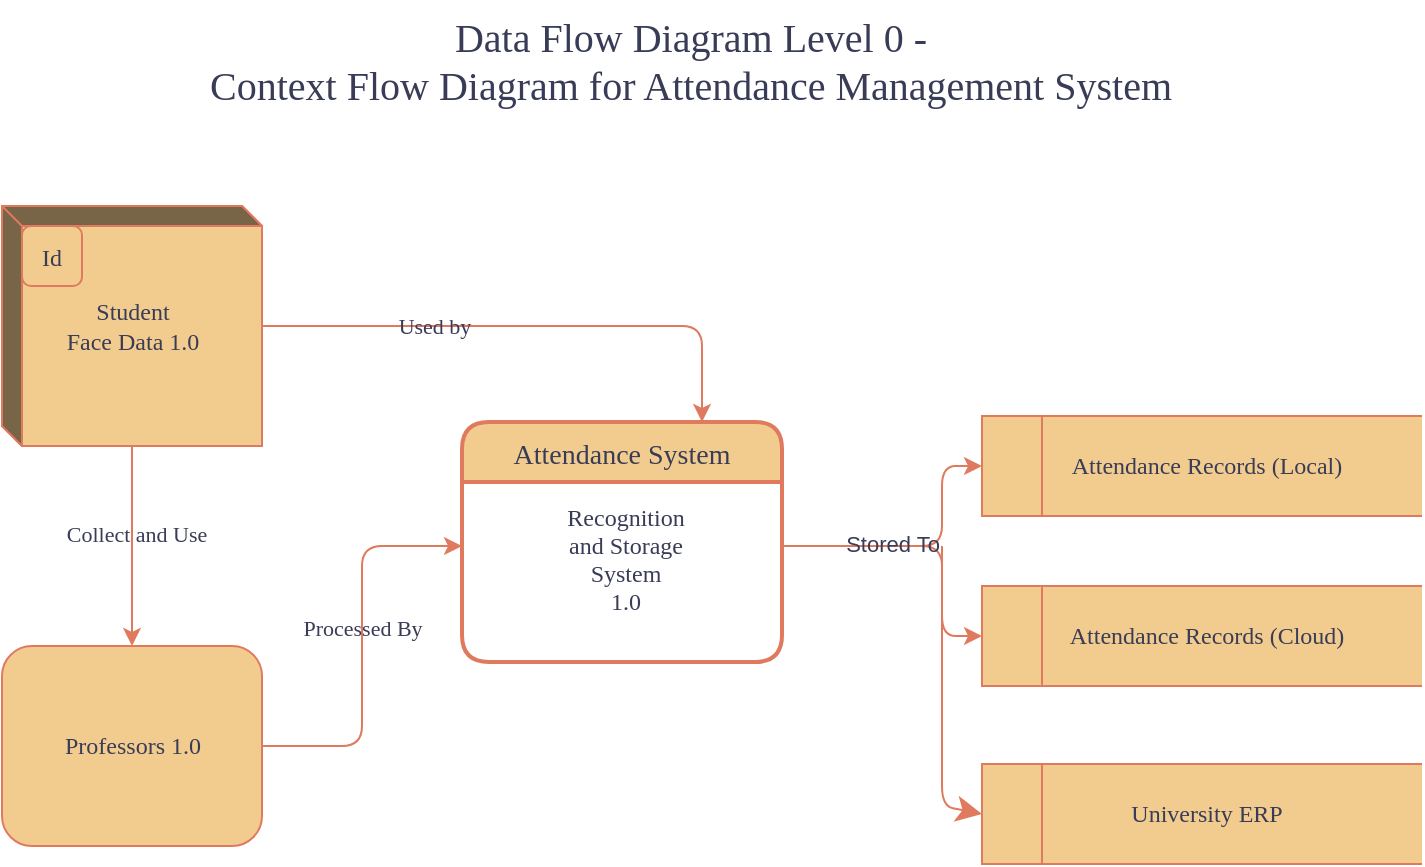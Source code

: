 <mxfile version="20.7.4" type="device" pages="3"><diagram id="esJuDkCMi3ZPESI9D4rs" name="Page-1"><mxGraphModel dx="1683" dy="809" grid="0" gridSize="10" guides="1" tooltips="1" connect="1" arrows="1" fold="1" page="0" pageScale="1" pageWidth="1920" pageHeight="1200" background="#ffffff" math="0" shadow="0"><root><mxCell id="0"/><mxCell id="1" parent="0"/><mxCell id="93a6_X2ZNK0hn1nWI5vH-9" style="edgeStyle=orthogonalEdgeStyle;rounded=1;orthogonalLoop=1;jettySize=auto;html=1;entryX=0.5;entryY=0;entryDx=0;entryDy=0;fontFamily=Product Sans;fontSource=https%3A%2F%2Ffonts.googleapis.com%2Fcss%3Ffamily%3DProduct%2BSans;labelBackgroundColor=none;fontColor=default;strokeColor=#E07A5F;" parent="1" source="93a6_X2ZNK0hn1nWI5vH-5" target="93a6_X2ZNK0hn1nWI5vH-8" edge="1"><mxGeometry relative="1" as="geometry"/></mxCell><mxCell id="93a6_X2ZNK0hn1nWI5vH-17" value="Collect and Use" style="edgeLabel;html=1;align=center;verticalAlign=middle;resizable=0;points=[];fontFamily=Product Sans;rounded=1;labelBackgroundColor=none;fontColor=#393C56;" parent="93a6_X2ZNK0hn1nWI5vH-9" vertex="1" connectable="0"><mxGeometry x="-0.12" y="2" relative="1" as="geometry"><mxPoint as="offset"/></mxGeometry></mxCell><mxCell id="93a6_X2ZNK0hn1nWI5vH-15" style="edgeStyle=orthogonalEdgeStyle;rounded=1;orthogonalLoop=1;jettySize=auto;html=1;fontFamily=Product Sans;fontSource=https%3A%2F%2Ffonts.googleapis.com%2Fcss%3Ffamily%3DProduct%2BSans;entryX=0.75;entryY=0;entryDx=0;entryDy=0;labelBackgroundColor=none;fontColor=default;strokeColor=#E07A5F;" parent="1" source="93a6_X2ZNK0hn1nWI5vH-5" target="93a6_X2ZNK0hn1nWI5vH-12" edge="1"><mxGeometry relative="1" as="geometry"><mxPoint x="319" y="183" as="targetPoint"/></mxGeometry></mxCell><mxCell id="93a6_X2ZNK0hn1nWI5vH-16" value="Used by" style="edgeLabel;html=1;align=center;verticalAlign=middle;resizable=0;points=[];fontFamily=Product Sans;rounded=1;labelBackgroundColor=none;fontColor=#393C56;" parent="93a6_X2ZNK0hn1nWI5vH-15" vertex="1" connectable="0"><mxGeometry x="-0.36" relative="1" as="geometry"><mxPoint as="offset"/></mxGeometry></mxCell><mxCell id="93a6_X2ZNK0hn1nWI5vH-5" value="Student&lt;br&gt;Face Data 1.0" style="html=1;dashed=0;whitespace=wrap;shape=mxgraph.dfd.externalEntity;fontFamily=Product Sans;fontSource=https%3A%2F%2Ffonts.googleapis.com%2Fcss%3Ffamily%3DProduct%2BSans;rounded=1;labelBackgroundColor=none;fillColor=#F2CC8F;strokeColor=#E07A5F;fontColor=#393C56;" parent="1" vertex="1"><mxGeometry x="129" y="103" width="130" height="120" as="geometry"/></mxCell><mxCell id="93a6_X2ZNK0hn1nWI5vH-6" value="Id" style="autosize=1;part=1;resizable=0;fontFamily=Product Sans;fontSource=https%3A%2F%2Ffonts.googleapis.com%2Fcss%3Ffamily%3DProduct%2BSans;rounded=1;labelBackgroundColor=none;fillColor=#F2CC8F;strokeColor=#E07A5F;fontColor=#393C56;" parent="93a6_X2ZNK0hn1nWI5vH-5" vertex="1"><mxGeometry width="30" height="30" relative="1" as="geometry"><mxPoint x="10" y="10" as="offset"/></mxGeometry></mxCell><mxCell id="93a6_X2ZNK0hn1nWI5vH-14" style="edgeStyle=orthogonalEdgeStyle;rounded=1;orthogonalLoop=1;jettySize=auto;html=1;fontFamily=Product Sans;fontSource=https%3A%2F%2Ffonts.googleapis.com%2Fcss%3Ffamily%3DProduct%2BSans;labelBackgroundColor=none;fontColor=default;strokeColor=#E07A5F;" parent="1" source="93a6_X2ZNK0hn1nWI5vH-8" edge="1"><mxGeometry relative="1" as="geometry"><mxPoint x="359.0" y="273" as="targetPoint"/><Array as="points"><mxPoint x="309" y="373"/><mxPoint x="309" y="273"/></Array></mxGeometry></mxCell><mxCell id="93a6_X2ZNK0hn1nWI5vH-30" value="Processed By" style="edgeLabel;html=1;align=center;verticalAlign=middle;resizable=0;points=[];fontSize=11;fontFamily=Product Sans;fontSource=https%3A%2F%2Ffonts.googleapis.com%2Fcss%3Ffamily%3DProduct%2BSans;labelBackgroundColor=none;fontColor=#393C56;" parent="93a6_X2ZNK0hn1nWI5vH-14" vertex="1" connectable="0"><mxGeometry x="0.093" relative="1" as="geometry"><mxPoint as="offset"/></mxGeometry></mxCell><mxCell id="93a6_X2ZNK0hn1nWI5vH-8" value="Professors 1.0" style="html=1;dashed=0;whitespace=wrap;fontFamily=Product Sans;fontSource=https%3A%2F%2Ffonts.googleapis.com%2Fcss%3Ffamily%3DProduct%2BSans;rounded=1;labelBackgroundColor=none;fillColor=#F2CC8F;strokeColor=#E07A5F;fontColor=#393C56;" parent="1" vertex="1"><mxGeometry x="129" y="323" width="130" height="100" as="geometry"/></mxCell><mxCell id="93a6_X2ZNK0hn1nWI5vH-12" value="Attendance System" style="swimlane;childLayout=stackLayout;horizontal=1;startSize=30;horizontalStack=0;rounded=1;fontSize=14;fontStyle=0;strokeWidth=2;resizeParent=0;resizeLast=1;shadow=0;dashed=0;align=center;fontFamily=Product Sans;fontSource=https%3A%2F%2Ffonts.googleapis.com%2Fcss%3Ffamily%3DProduct%2BSans;verticalAlign=middle;labelBackgroundColor=none;fillColor=#F2CC8F;strokeColor=#E07A5F;fontColor=#393C56;" parent="1" vertex="1"><mxGeometry x="359" y="211" width="160" height="120" as="geometry"/></mxCell><mxCell id="93a6_X2ZNK0hn1nWI5vH-13" value="Recognition&#10;and Storage&#10;System&#10;1.0&#10;" style="align=center;strokeColor=none;fillColor=none;spacingLeft=4;fontSize=12;verticalAlign=middle;resizable=0;rotatable=0;part=1;fontFamily=Product Sans;fontSource=https%3A%2F%2Ffonts.googleapis.com%2Fcss%3Ffamily%3DProduct%2BSans;rounded=1;labelBackgroundColor=none;fontColor=#393C56;" parent="93a6_X2ZNK0hn1nWI5vH-12" vertex="1"><mxGeometry y="30" width="160" height="90" as="geometry"/></mxCell><mxCell id="93a6_X2ZNK0hn1nWI5vH-20" value="Attendance Records (Cloud)" style="html=1;dashed=0;whitespace=wrap;shape=mxgraph.dfd.dataStoreID;align=center;spacingLeft=3;points=[[0,0],[0.5,0],[1,0],[0,0.5],[1,0.5],[0,1],[0.5,1],[1,1]];fontFamily=Product Sans;fontSource=https%3A%2F%2Ffonts.googleapis.com%2Fcss%3Ffamily%3DProduct%2BSans;rounded=1;labelBackgroundColor=none;fillColor=#F2CC8F;strokeColor=#E07A5F;fontColor=#393C56;" parent="1" vertex="1"><mxGeometry x="619" y="293" width="220" height="50" as="geometry"/></mxCell><mxCell id="93a6_X2ZNK0hn1nWI5vH-21" value="Attendance Records (Local)" style="html=1;dashed=0;whitespace=wrap;shape=mxgraph.dfd.dataStoreID;align=center;spacingLeft=3;points=[[0,0],[0.5,0],[1,0],[0,0.5],[1,0.5],[0,1],[0.5,1],[1,1]];fontFamily=Product Sans;fontSource=https%3A%2F%2Ffonts.googleapis.com%2Fcss%3Ffamily%3DProduct%2BSans;rounded=1;labelBackgroundColor=none;fillColor=#F2CC8F;strokeColor=#E07A5F;fontColor=#393C56;" parent="1" vertex="1"><mxGeometry x="619" y="208" width="220" height="50" as="geometry"/></mxCell><mxCell id="93a6_X2ZNK0hn1nWI5vH-23" style="edgeStyle=orthogonalEdgeStyle;rounded=1;orthogonalLoop=1;jettySize=auto;html=1;fontFamily=Product Sans;fontSource=https%3A%2F%2Ffonts.googleapis.com%2Fcss%3Ffamily%3DProduct%2BSans;labelBackgroundColor=none;fontColor=default;strokeColor=#E07A5F;" parent="1" source="93a6_X2ZNK0hn1nWI5vH-13" target="93a6_X2ZNK0hn1nWI5vH-21" edge="1"><mxGeometry relative="1" as="geometry"><Array as="points"><mxPoint x="599" y="273"/><mxPoint x="599" y="233"/></Array></mxGeometry></mxCell><mxCell id="93a6_X2ZNK0hn1nWI5vH-24" style="edgeStyle=orthogonalEdgeStyle;rounded=1;orthogonalLoop=1;jettySize=auto;html=1;fontFamily=Product Sans;fontSource=https%3A%2F%2Ffonts.googleapis.com%2Fcss%3Ffamily%3DProduct%2BSans;labelBackgroundColor=none;fontColor=default;strokeColor=#E07A5F;" parent="1" source="93a6_X2ZNK0hn1nWI5vH-13" target="93a6_X2ZNK0hn1nWI5vH-20" edge="1"><mxGeometry relative="1" as="geometry"><Array as="points"><mxPoint x="599" y="273"/><mxPoint x="599" y="318"/></Array></mxGeometry></mxCell><mxCell id="E9Q-e1LjMTH5buK92N6e-3" value="Stored To" style="edgeLabel;html=1;align=center;verticalAlign=middle;resizable=0;points=[];labelBackgroundColor=none;fontColor=#393C56;" parent="93a6_X2ZNK0hn1nWI5vH-24" vertex="1" connectable="0"><mxGeometry x="-0.239" y="1" relative="1" as="geometry"><mxPoint as="offset"/></mxGeometry></mxCell><mxCell id="93a6_X2ZNK0hn1nWI5vH-27" value="Data Flow Diagram Level 0 - &lt;br style=&quot;font-size: 20px;&quot;&gt;Context Flow Diagram for Attendance Management System" style="text;html=1;align=center;verticalAlign=middle;resizable=0;points=[];autosize=1;strokeColor=none;fillColor=none;fontFamily=Product Sans;fontSource=https%3A%2F%2Ffonts.googleapis.com%2Fcss%3Ffamily%3DProduct%2BSans;fontSize=20;rounded=1;labelBackgroundColor=none;fontColor=#393C56;" parent="1" vertex="1"><mxGeometry x="207" width="532" height="60" as="geometry"/></mxCell><mxCell id="E9Q-e1LjMTH5buK92N6e-1" value="University ERP" style="html=1;dashed=0;whitespace=wrap;shape=mxgraph.dfd.dataStoreID;align=center;spacingLeft=3;points=[[0,0],[0.5,0],[1,0],[0,0.5],[1,0.5],[0,1],[0.5,1],[1,1]];fontFamily=Product Sans;fontSource=https%3A%2F%2Ffonts.googleapis.com%2Fcss%3Ffamily%3DProduct%2BSans;rounded=1;labelBackgroundColor=none;fillColor=#F2CC8F;strokeColor=#E07A5F;fontColor=#393C56;" parent="1" vertex="1"><mxGeometry x="619" y="382" width="220" height="50" as="geometry"/></mxCell><mxCell id="E9Q-e1LjMTH5buK92N6e-5" style="edgeStyle=none;rounded=1;hachureGap=4;orthogonalLoop=1;jettySize=auto;html=1;entryX=0;entryY=0.5;entryDx=0;entryDy=0;fontFamily=Architects Daughter;fontSource=https%3A%2F%2Ffonts.googleapis.com%2Fcss%3Ffamily%3DArchitects%2BDaughter;fontSize=16;endArrow=classic;startSize=5;endSize=10;sourcePerimeterSpacing=8;targetPerimeterSpacing=0;endFill=1;labelBackgroundColor=none;strokeColor=#E07A5F;fontColor=default;" parent="1" target="E9Q-e1LjMTH5buK92N6e-1" edge="1"><mxGeometry relative="1" as="geometry"><mxPoint x="599" y="273" as="sourcePoint"/><Array as="points"><mxPoint x="599" y="323"/><mxPoint x="599" y="403"/></Array></mxGeometry></mxCell></root></mxGraphModel></diagram><diagram id="u7fz-8zOXZ6WekjjLAlz" name="Page-2"><mxGraphModel dx="1572" dy="1216" grid="0" gridSize="10" guides="1" tooltips="1" connect="1" arrows="1" fold="1" page="0" pageScale="1" pageWidth="1920" pageHeight="1200" background="#ffffff" math="0" shadow="0"><root><mxCell id="0"/><mxCell id="1" parent="0"/><mxCell id="sc7XksarekwMDqMh4Cbs-1" style="edgeStyle=orthogonalEdgeStyle;rounded=1;orthogonalLoop=1;jettySize=auto;html=1;entryX=0.5;entryY=0;entryDx=0;entryDy=0;fontFamily=Product Sans;fontSource=https%3A%2F%2Ffonts.googleapis.com%2Fcss%3Ffamily%3DProduct%2BSans;fontSize=16;labelBackgroundColor=none;fontColor=default;curved=1;strokeColor=#E07A5F;" parent="1" source="sc7XksarekwMDqMh4Cbs-5" target="sc7XksarekwMDqMh4Cbs-9" edge="1"><mxGeometry relative="1" as="geometry"/></mxCell><mxCell id="sc7XksarekwMDqMh4Cbs-2" value="Collect and Use" style="edgeLabel;html=1;align=center;verticalAlign=middle;resizable=0;points=[];fontFamily=Product Sans;rounded=1;fontSource=https%3A%2F%2Ffonts.googleapis.com%2Fcss%3Ffamily%3DProduct%2BSans;fontSize=16;labelBackgroundColor=none;fontColor=#393C56;" parent="sc7XksarekwMDqMh4Cbs-1" vertex="1" connectable="0"><mxGeometry x="-0.12" y="2" relative="1" as="geometry"><mxPoint as="offset"/></mxGeometry></mxCell><mxCell id="JFu7hyXMTug6SY0eK1X0-24" style="edgeStyle=orthogonalEdgeStyle;rounded=1;orthogonalLoop=1;jettySize=auto;html=1;fontFamily=Product Sans;fontSource=https%3A%2F%2Ffonts.googleapis.com%2Fcss%3Ffamily%3DProduct%2BSans;fontSize=16;endArrow=open;startSize=14;endSize=14;labelBackgroundColor=none;fontColor=default;curved=1;strokeColor=#E07A5F;" parent="1" source="sc7XksarekwMDqMh4Cbs-5" target="JFu7hyXMTug6SY0eK1X0-2" edge="1"><mxGeometry relative="1" as="geometry"/></mxCell><mxCell id="sc7XksarekwMDqMh4Cbs-5" value="Student&lt;br style=&quot;font-size: 16px;&quot;&gt;Face Data 2.0" style="html=1;dashed=0;whitespace=wrap;shape=mxgraph.dfd.externalEntity;fontFamily=Product Sans;fontSource=https%3A%2F%2Ffonts.googleapis.com%2Fcss%3Ffamily%3DProduct%2BSans;rounded=1;fontSize=16;labelBackgroundColor=none;fillColor=#F2CC8F;strokeColor=#E07A5F;fontColor=#393C56;" parent="1" vertex="1"><mxGeometry x="270" y="240" width="130" height="120" as="geometry"/></mxCell><mxCell id="sc7XksarekwMDqMh4Cbs-6" value="Id" style="autosize=1;part=1;resizable=0;fontFamily=Product Sans;fontSource=https%3A%2F%2Ffonts.googleapis.com%2Fcss%3Ffamily%3DProduct%2BSans;rounded=1;fontSize=16;labelBackgroundColor=none;fillColor=#F2CC8F;strokeColor=#E07A5F;fontColor=#393C56;" parent="sc7XksarekwMDqMh4Cbs-5" vertex="1"><mxGeometry width="40" height="30" relative="1" as="geometry"><mxPoint x="5" y="10" as="offset"/></mxGeometry></mxCell><mxCell id="JFu7hyXMTug6SY0eK1X0-23" style="edgeStyle=orthogonalEdgeStyle;rounded=1;orthogonalLoop=1;jettySize=auto;html=1;fontFamily=Product Sans;fontSource=https%3A%2F%2Ffonts.googleapis.com%2Fcss%3Ffamily%3DProduct%2BSans;fontSize=16;endArrow=open;startSize=14;endSize=14;labelBackgroundColor=none;fontColor=default;curved=1;strokeColor=#E07A5F;" parent="1" source="sc7XksarekwMDqMh4Cbs-9" target="JFu7hyXMTug6SY0eK1X0-2" edge="1"><mxGeometry relative="1" as="geometry"/></mxCell><mxCell id="JFu7hyXMTug6SY0eK1X0-36" value="Run on Their&amp;nbsp;&lt;br style=&quot;font-size: 16px;&quot;&gt;Smartphones" style="edgeLabel;html=1;align=center;verticalAlign=middle;resizable=0;points=[];fontSize=16;fontFamily=Product Sans;fontSource=https%3A%2F%2Ffonts.googleapis.com%2Fcss%3Ffamily%3DProduct%2BSans;labelBackgroundColor=none;rounded=1;fontColor=#393C56;" parent="JFu7hyXMTug6SY0eK1X0-23" vertex="1" connectable="0"><mxGeometry x="0.225" y="6" relative="1" as="geometry"><mxPoint as="offset"/></mxGeometry></mxCell><mxCell id="sc7XksarekwMDqMh4Cbs-9" value="Professors&lt;br&gt;2.0" style="html=1;dashed=0;whitespace=wrap;fontFamily=Product Sans;fontSource=https%3A%2F%2Ffonts.googleapis.com%2Fcss%3Ffamily%3DProduct%2BSans;rounded=1;fontSize=16;labelBackgroundColor=none;fillColor=#F2CC8F;strokeColor=#E07A5F;fontColor=#393C56;" parent="1" vertex="1"><mxGeometry x="430" y="460" width="110" height="100" as="geometry"/></mxCell><mxCell id="JFu7hyXMTug6SY0eK1X0-25" style="edgeStyle=orthogonalEdgeStyle;rounded=1;orthogonalLoop=1;jettySize=auto;html=1;entryX=1;entryY=0.5;entryDx=0;entryDy=0;fontFamily=Product Sans;fontSource=https%3A%2F%2Ffonts.googleapis.com%2Fcss%3Ffamily%3DProduct%2BSans;fontSize=16;endArrow=open;startSize=14;endSize=14;labelBackgroundColor=none;fontColor=default;curved=1;strokeColor=#E07A5F;" parent="1" source="sc7XksarekwMDqMh4Cbs-12" target="JFu7hyXMTug6SY0eK1X0-19" edge="1"><mxGeometry relative="1" as="geometry"/></mxCell><mxCell id="JFu7hyXMTug6SY0eK1X0-44" value="Can Access" style="edgeLabel;html=1;align=center;verticalAlign=middle;resizable=0;points=[];fontSize=16;fontFamily=Product Sans;fontSource=https%3A%2F%2Ffonts.googleapis.com%2Fcss%3Ffamily%3DProduct%2BSans;labelBackgroundColor=none;rounded=1;rotation=-30;fontColor=#393C56;" parent="JFu7hyXMTug6SY0eK1X0-25" vertex="1" connectable="0"><mxGeometry x="-0.088" y="8" relative="1" as="geometry"><mxPoint x="2" y="29" as="offset"/></mxGeometry></mxCell><mxCell id="sc7XksarekwMDqMh4Cbs-12" value="Attendance Records (Cloud)" style="html=1;dashed=0;whitespace=wrap;shape=mxgraph.dfd.dataStoreID;align=center;spacingLeft=3;points=[[0,0],[0.5,0],[1,0],[0,0.5],[1,0.5],[0,1],[0.5,1],[1,1]];fontFamily=Product Sans;fontSource=https%3A%2F%2Ffonts.googleapis.com%2Fcss%3Ffamily%3DProduct%2BSans;rounded=1;fontSize=16;labelBackgroundColor=none;fillColor=#F2CC8F;strokeColor=#E07A5F;fontColor=#393C56;" parent="1" vertex="1"><mxGeometry x="1120" y="405" width="280" height="65" as="geometry"/></mxCell><mxCell id="sc7XksarekwMDqMh4Cbs-13" value="Attendance Records (Local)" style="html=1;dashed=0;whitespace=wrap;shape=mxgraph.dfd.dataStoreID;align=center;spacingLeft=3;points=[[0,0],[0.5,0],[1,0],[0,0.5],[1,0.5],[0,1],[0.5,1],[1,1]];fontFamily=Product Sans;fontSource=https%3A%2F%2Ffonts.googleapis.com%2Fcss%3Ffamily%3DProduct%2BSans;rounded=1;fontSize=16;labelBackgroundColor=none;fillColor=#F2CC8F;strokeColor=#E07A5F;fontColor=#393C56;" parent="1" vertex="1"><mxGeometry x="1120" y="320" width="280" height="60" as="geometry"/></mxCell><mxCell id="sc7XksarekwMDqMh4Cbs-14" style="edgeStyle=orthogonalEdgeStyle;rounded=1;orthogonalLoop=1;jettySize=auto;html=1;fontFamily=Product Sans;fontSource=https%3A%2F%2Ffonts.googleapis.com%2Fcss%3Ffamily%3DProduct%2BSans;fontSize=16;labelBackgroundColor=none;fontColor=default;curved=1;strokeColor=#E07A5F;" parent="1" target="sc7XksarekwMDqMh4Cbs-13" edge="1"><mxGeometry relative="1" as="geometry"><Array as="points"><mxPoint x="1100" y="385"/><mxPoint x="1100" y="345"/></Array><mxPoint x="1020" y="385.0" as="sourcePoint"/></mxGeometry></mxCell><mxCell id="sc7XksarekwMDqMh4Cbs-15" style="edgeStyle=orthogonalEdgeStyle;rounded=1;orthogonalLoop=1;jettySize=auto;html=1;fontFamily=Product Sans;fontSource=https%3A%2F%2Ffonts.googleapis.com%2Fcss%3Ffamily%3DProduct%2BSans;exitX=0.996;exitY=0.369;exitDx=0;exitDy=0;exitPerimeter=0;fontSize=16;labelBackgroundColor=none;fontColor=default;curved=1;strokeColor=#E07A5F;" parent="1" source="JFu7hyXMTug6SY0eK1X0-16" target="sc7XksarekwMDqMh4Cbs-12" edge="1"><mxGeometry relative="1" as="geometry"><Array as="points"><mxPoint x="975" y="385"/><mxPoint x="1100" y="385"/><mxPoint x="1100" y="430"/></Array><mxPoint x="1020" y="385.0" as="sourcePoint"/></mxGeometry></mxCell><mxCell id="sc7XksarekwMDqMh4Cbs-16" value="Stored To" style="edgeLabel;html=1;align=center;verticalAlign=middle;resizable=0;points=[];fontFamily=Product Sans;rounded=1;fontSource=https%3A%2F%2Ffonts.googleapis.com%2Fcss%3Ffamily%3DProduct%2BSans;fontSize=16;labelBackgroundColor=none;fontColor=#393C56;" parent="sc7XksarekwMDqMh4Cbs-15" vertex="1" connectable="0"><mxGeometry x="-0.409" relative="1" as="geometry"><mxPoint as="offset"/></mxGeometry></mxCell><mxCell id="sc7XksarekwMDqMh4Cbs-17" value="Data Flow Diagram Level 1&amp;nbsp;&lt;br&gt;for Attendance Management System" style="text;html=1;align=center;verticalAlign=middle;resizable=0;points=[];autosize=1;strokeColor=none;fillColor=none;fontFamily=Product Sans;fontSource=https%3A%2F%2Ffonts.googleapis.com%2Fcss%3Ffamily%3DProduct%2BSans;fontSize=22;rounded=1;labelBackgroundColor=none;fontColor=#393C56;" parent="1" vertex="1"><mxGeometry x="657" y="-13" width="367" height="65" as="geometry"/></mxCell><mxCell id="JFu7hyXMTug6SY0eK1X0-47" style="edgeStyle=orthogonalEdgeStyle;rounded=1;orthogonalLoop=1;jettySize=auto;html=1;fontFamily=Product Sans;fontSource=https%3A%2F%2Ffonts.googleapis.com%2Fcss%3Ffamily%3DProduct%2BSans;fontSize=16;endArrow=open;startSize=14;endSize=14;labelBackgroundColor=none;fontColor=default;curved=1;strokeColor=#E07A5F;" parent="1" source="sc7XksarekwMDqMh4Cbs-24" target="JFu7hyXMTug6SY0eK1X0-15" edge="1"><mxGeometry relative="1" as="geometry"/></mxCell><mxCell id="JFu7hyXMTug6SY0eK1X0-49" value="Update After&lt;br&gt;Processing" style="edgeLabel;html=1;align=center;verticalAlign=middle;resizable=0;points=[];fontSize=16;fontFamily=Product Sans;fontSource=https%3A%2F%2Ffonts.googleapis.com%2Fcss%3Ffamily%3DProduct%2BSans;labelBackgroundColor=none;rounded=1;fontColor=#393C56;" parent="JFu7hyXMTug6SY0eK1X0-47" vertex="1" connectable="0"><mxGeometry x="0.52" y="5" relative="1" as="geometry"><mxPoint as="offset"/></mxGeometry></mxCell><mxCell id="sc7XksarekwMDqMh4Cbs-24" value="Process 1" style="swimlane;childLayout=stackLayout;horizontal=1;startSize=30;horizontalStack=0;rounded=1;fontSize=16;fontStyle=0;strokeWidth=1;resizeParent=0;resizeLast=1;shadow=0;dashed=0;align=center;fontFamily=Product Sans;fontSource=https%3A%2F%2Ffonts.googleapis.com%2Fcss%3Ffamily%3DProduct%2BSans;labelBackgroundColor=none;fillColor=#F2CC8F;strokeColor=#E07A5F;fontColor=#393C56;" parent="1" vertex="1"><mxGeometry x="530" y="150" width="108" height="90" as="geometry"/></mxCell><mxCell id="JFu7hyXMTug6SY0eK1X0-2" value="Run Facial&lt;br style=&quot;font-size: 16px;&quot;&gt;Recognition" style="text;html=1;align=center;verticalAlign=middle;resizable=0;points=[];autosize=1;strokeColor=none;fillColor=none;fontSize=16;fontFamily=Product Sans;fontSource=https%3A%2F%2Ffonts.googleapis.com%2Fcss%3Ffamily%3DProduct%2BSans;rounded=1;labelBackgroundColor=none;fontColor=#393C56;" parent="sc7XksarekwMDqMh4Cbs-24" vertex="1"><mxGeometry y="30" width="108" height="60" as="geometry"/></mxCell><mxCell id="JFu7hyXMTug6SY0eK1X0-30" style="edgeStyle=orthogonalEdgeStyle;rounded=1;orthogonalLoop=1;jettySize=auto;html=1;entryX=0.585;entryY=-0.001;entryDx=0;entryDy=0;entryPerimeter=0;fontFamily=Product Sans;fontSource=https%3A%2F%2Ffonts.googleapis.com%2Fcss%3Ffamily%3DProduct%2BSans;fontSize=16;endArrow=open;startSize=14;endSize=14;labelBackgroundColor=none;fontColor=default;curved=1;strokeColor=#E07A5F;" parent="1" source="JFu7hyXMTug6SY0eK1X0-13" target="sc7XksarekwMDqMh4Cbs-24" edge="1"><mxGeometry relative="1" as="geometry"/></mxCell><mxCell id="JFu7hyXMTug6SY0eK1X0-43" value="Cross with&amp;nbsp;&lt;br style=&quot;font-size: 16px;&quot;&gt;Existing Data" style="edgeLabel;html=1;align=center;verticalAlign=middle;resizable=0;points=[];fontSize=16;fontFamily=Product Sans;fontSource=https%3A%2F%2Ffonts.googleapis.com%2Fcss%3Ffamily%3DProduct%2BSans;labelBackgroundColor=none;rounded=1;fontColor=#393C56;" parent="JFu7hyXMTug6SY0eK1X0-30" vertex="1" connectable="0"><mxGeometry x="-0.251" y="16" relative="1" as="geometry"><mxPoint y="4" as="offset"/></mxGeometry></mxCell><mxCell id="JFu7hyXMTug6SY0eK1X0-13" value="Process 2" style="swimlane;childLayout=stackLayout;horizontal=1;startSize=30;horizontalStack=0;rounded=1;fontSize=16;fontStyle=0;strokeWidth=1;resizeParent=0;resizeLast=1;shadow=0;dashed=0;align=center;fontFamily=Product Sans;fontSource=https%3A%2F%2Ffonts.googleapis.com%2Fcss%3Ffamily%3DProduct%2BSans;labelBackgroundColor=none;fillColor=#F2CC8F;strokeColor=#E07A5F;fontColor=#393C56;" parent="1" vertex="1"><mxGeometry x="760" y="80" width="100" height="90" as="geometry"/></mxCell><mxCell id="JFu7hyXMTug6SY0eK1X0-14" value="Fetch Data&amp;nbsp;&lt;br style=&quot;font-size: 16px;&quot;&gt;From Cloud" style="text;html=1;align=center;verticalAlign=middle;resizable=0;points=[];autosize=1;strokeColor=none;fillColor=none;fontSize=16;fontFamily=Product Sans;fontSource=https%3A%2F%2Ffonts.googleapis.com%2Fcss%3Ffamily%3DProduct%2BSans;rounded=1;labelBackgroundColor=none;fontColor=#393C56;" parent="JFu7hyXMTug6SY0eK1X0-13" vertex="1"><mxGeometry y="30" width="100" height="60" as="geometry"/></mxCell><mxCell id="JFu7hyXMTug6SY0eK1X0-15" value="Process 3" style="swimlane;childLayout=stackLayout;horizontal=1;startSize=30;horizontalStack=0;rounded=1;fontSize=16;fontStyle=0;strokeWidth=1;resizeParent=0;resizeLast=1;shadow=0;dashed=0;align=center;fontFamily=Product Sans;fontSource=https%3A%2F%2Ffonts.googleapis.com%2Fcss%3Ffamily%3DProduct%2BSans;labelBackgroundColor=none;fillColor=#F2CC8F;strokeColor=#E07A5F;fontColor=#393C56;" parent="1" vertex="1"><mxGeometry x="809" y="234" width="129" height="90" as="geometry"/></mxCell><mxCell id="JFu7hyXMTug6SY0eK1X0-16" value="Update&lt;br style=&quot;font-size: 16px;&quot;&gt;Both DataBases" style="text;html=1;align=center;verticalAlign=middle;resizable=0;points=[];autosize=1;strokeColor=none;fillColor=none;fontSize=16;fontFamily=Product Sans;fontSource=https%3A%2F%2Ffonts.googleapis.com%2Fcss%3Ffamily%3DProduct%2BSans;rounded=1;labelBackgroundColor=none;fontColor=#393C56;" parent="JFu7hyXMTug6SY0eK1X0-15" vertex="1"><mxGeometry y="30" width="129" height="60" as="geometry"/></mxCell><mxCell id="JFu7hyXMTug6SY0eK1X0-32" style="edgeStyle=orthogonalEdgeStyle;rounded=1;orthogonalLoop=1;jettySize=auto;html=1;fontFamily=Product Sans;fontSource=https%3A%2F%2Ffonts.googleapis.com%2Fcss%3Ffamily%3DProduct%2BSans;fontSize=16;endArrow=open;startSize=14;endSize=14;labelBackgroundColor=none;fontColor=default;curved=1;entryX=0.5;entryY=1;entryDx=0;entryDy=0;strokeColor=#E07A5F;" parent="1" source="JFu7hyXMTug6SY0eK1X0-17" target="z-R5aUCjsjX1UlpSAOrs-1" edge="1"><mxGeometry relative="1" as="geometry"><mxPoint x="1260" y="470" as="targetPoint"/></mxGeometry></mxCell><mxCell id="JFu7hyXMTug6SY0eK1X0-34" style="edgeStyle=orthogonalEdgeStyle;rounded=1;orthogonalLoop=1;jettySize=auto;html=1;entryX=0.5;entryY=1;entryDx=0;entryDy=0;fontFamily=Product Sans;fontSource=https%3A%2F%2Ffonts.googleapis.com%2Fcss%3Ffamily%3DProduct%2BSans;fontSize=16;endArrow=open;startSize=14;endSize=14;labelBackgroundColor=none;fontColor=default;curved=1;strokeColor=#E07A5F;" parent="1" source="JFu7hyXMTug6SY0eK1X0-17" target="sc7XksarekwMDqMh4Cbs-9" edge="1"><mxGeometry relative="1" as="geometry"><Array as="points"><mxPoint x="1170" y="670"/><mxPoint x="485" y="670"/></Array></mxGeometry></mxCell><mxCell id="JFu7hyXMTug6SY0eK1X0-46" value="Can Access" style="edgeLabel;html=1;align=center;verticalAlign=middle;resizable=0;points=[];fontSize=16;fontFamily=Product Sans;fontSource=https%3A%2F%2Ffonts.googleapis.com%2Fcss%3Ffamily%3DProduct%2BSans;labelBackgroundColor=none;rounded=1;fontColor=#393C56;" parent="JFu7hyXMTug6SY0eK1X0-34" vertex="1" connectable="0"><mxGeometry x="-0.001" relative="1" as="geometry"><mxPoint as="offset"/></mxGeometry></mxCell><mxCell id="JFu7hyXMTug6SY0eK1X0-17" value="Process 4" style="swimlane;childLayout=stackLayout;horizontal=1;startSize=30;horizontalStack=0;rounded=1;fontSize=16;fontStyle=0;strokeWidth=1;resizeParent=0;resizeLast=1;shadow=0;dashed=0;align=center;fontFamily=Product Sans;fontSource=https%3A%2F%2Ffonts.googleapis.com%2Fcss%3Ffamily%3DProduct%2BSans;labelBackgroundColor=none;fillColor=#F2CC8F;strokeColor=#E07A5F;fontColor=#393C56;" parent="1" vertex="1"><mxGeometry x="1070" y="650" width="100" height="90" as="geometry"/></mxCell><mxCell id="JFu7hyXMTug6SY0eK1X0-18" value="Update ERP" style="text;html=1;align=center;verticalAlign=middle;resizable=0;points=[];autosize=1;strokeColor=none;fillColor=none;fontSize=16;fontFamily=Product Sans;fontSource=https%3A%2F%2Ffonts.googleapis.com%2Fcss%3Ffamily%3DProduct%2BSans;rounded=1;labelBackgroundColor=none;fontColor=#393C56;" parent="JFu7hyXMTug6SY0eK1X0-17" vertex="1"><mxGeometry y="30" width="100" height="60" as="geometry"/></mxCell><mxCell id="JFu7hyXMTug6SY0eK1X0-35" style="edgeStyle=orthogonalEdgeStyle;rounded=1;orthogonalLoop=1;jettySize=auto;html=1;entryX=1.006;entryY=0.39;entryDx=0;entryDy=0;entryPerimeter=0;fontSize=16;endArrow=open;startSize=14;endSize=14;fontFamily=Product Sans;fontSource=https%3A%2F%2Ffonts.googleapis.com%2Fcss%3Ffamily%3DProduct%2BSans;labelBackgroundColor=none;fontColor=default;curved=1;strokeColor=#E07A5F;" parent="1" source="JFu7hyXMTug6SY0eK1X0-19" target="JFu7hyXMTug6SY0eK1X0-2" edge="1"><mxGeometry relative="1" as="geometry"><Array as="points"><mxPoint x="775" y="440"/><mxPoint x="695" y="440"/><mxPoint x="695" y="283"/></Array></mxGeometry></mxCell><mxCell id="JFu7hyXMTug6SY0eK1X0-37" value="Identification" style="edgeLabel;html=1;align=center;verticalAlign=middle;resizable=0;points=[];fontSize=16;fontFamily=Product Sans;fontSource=https%3A%2F%2Ffonts.googleapis.com%2Fcss%3Ffamily%3DProduct%2BSans;labelBackgroundColor=none;rounded=1;fontColor=#393C56;" parent="JFu7hyXMTug6SY0eK1X0-35" vertex="1" connectable="0"><mxGeometry x="0.054" y="-1" relative="1" as="geometry"><mxPoint as="offset"/></mxGeometry></mxCell><mxCell id="JFu7hyXMTug6SY0eK1X0-19" value="Students" style="html=1;dashed=0;whitespace=wrap;fontFamily=Product Sans;fontSource=https%3A%2F%2Ffonts.googleapis.com%2Fcss%3Ffamily%3DProduct%2BSans;rounded=1;fontSize=16;labelBackgroundColor=none;fillColor=#F2CC8F;strokeColor=#E07A5F;fontColor=#393C56;" parent="1" vertex="1"><mxGeometry x="800" y="470" width="110" height="100" as="geometry"/></mxCell><mxCell id="JFu7hyXMTug6SY0eK1X0-28" style="edgeStyle=orthogonalEdgeStyle;rounded=1;orthogonalLoop=1;jettySize=auto;html=1;entryX=1.003;entryY=0.262;entryDx=0;entryDy=0;entryPerimeter=0;fontFamily=Product Sans;fontSource=https%3A%2F%2Ffonts.googleapis.com%2Fcss%3Ffamily%3DProduct%2BSans;fontSize=16;endArrow=open;startSize=14;endSize=14;labelBackgroundColor=none;fontColor=default;curved=1;strokeColor=#E07A5F;" parent="1" source="JFu7hyXMTug6SY0eK1X0-27" target="JFu7hyXMTug6SY0eK1X0-14" edge="1"><mxGeometry relative="1" as="geometry"/></mxCell><mxCell id="JFu7hyXMTug6SY0eK1X0-42" value="Fetch for Respective Class" style="edgeLabel;html=1;align=center;verticalAlign=middle;resizable=0;points=[];fontSize=16;fontFamily=Product Sans;fontSource=https%3A%2F%2Ffonts.googleapis.com%2Fcss%3Ffamily%3DProduct%2BSans;labelBackgroundColor=none;rounded=1;fontColor=#393C56;" parent="JFu7hyXMTug6SY0eK1X0-28" vertex="1" connectable="0"><mxGeometry x="0.062" y="7" relative="1" as="geometry"><mxPoint as="offset"/></mxGeometry></mxCell><mxCell id="JFu7hyXMTug6SY0eK1X0-27" value="Classes Records" style="html=1;dashed=0;whitespace=wrap;shape=mxgraph.dfd.dataStoreID;align=center;spacingLeft=3;points=[[0,0],[0.5,0],[1,0],[0,0.5],[1,0.5],[0,1],[0.5,1],[1,1]];fontFamily=Product Sans;fontSource=https%3A%2F%2Ffonts.googleapis.com%2Fcss%3Ffamily%3DProduct%2BSans;rounded=1;fontSize=16;labelBackgroundColor=none;fillColor=#F2CC8F;strokeColor=#E07A5F;fontColor=#393C56;" parent="1" vertex="1"><mxGeometry x="1120" y="230" width="280" height="60" as="geometry"/></mxCell><mxCell id="JFu7hyXMTug6SY0eK1X0-33" style="edgeStyle=orthogonalEdgeStyle;rounded=1;orthogonalLoop=1;jettySize=auto;html=1;entryX=0.5;entryY=1;entryDx=0;entryDy=0;fontFamily=Product Sans;fontSource=https%3A%2F%2Ffonts.googleapis.com%2Fcss%3Ffamily%3DProduct%2BSans;fontSize=16;endArrow=open;startSize=14;endSize=14;labelBackgroundColor=none;fontColor=default;curved=1;exitX=0.5;exitY=0;exitDx=0;exitDy=0;strokeColor=#E07A5F;" parent="1" source="JFu7hyXMTug6SY0eK1X0-17" target="JFu7hyXMTug6SY0eK1X0-19" edge="1"><mxGeometry relative="1" as="geometry"><Array as="points"><mxPoint x="1120" y="600"/><mxPoint x="870" y="600"/><mxPoint x="870" y="570"/></Array></mxGeometry></mxCell><mxCell id="JFu7hyXMTug6SY0eK1X0-45" value="Can Access" style="edgeLabel;html=1;align=center;verticalAlign=middle;resizable=0;points=[];fontSize=16;fontFamily=Product Sans;fontSource=https%3A%2F%2Ffonts.googleapis.com%2Fcss%3Ffamily%3DProduct%2BSans;labelBackgroundColor=none;rounded=1;fontColor=#393C56;" parent="JFu7hyXMTug6SY0eK1X0-33" vertex="1" connectable="0"><mxGeometry x="-0.233" y="3" relative="1" as="geometry"><mxPoint y="-13" as="offset"/></mxGeometry></mxCell><mxCell id="z-R5aUCjsjX1UlpSAOrs-1" value="University ERP" style="html=1;dashed=0;whitespace=wrap;shape=mxgraph.dfd.dataStoreID;align=center;spacingLeft=3;points=[[0,0],[0.5,0],[1,0],[0,0.5],[1,0.5],[0,1],[0.5,1],[1,1]];fontFamily=Product Sans;fontSource=https%3A%2F%2Ffonts.googleapis.com%2Fcss%3Ffamily%3DProduct%2BSans;rounded=1;fontSize=16;labelBackgroundColor=none;fillColor=#F2CC8F;strokeColor=#E07A5F;fontColor=#393C56;" vertex="1" parent="1"><mxGeometry x="1120" y="495" width="280" height="65" as="geometry"/></mxCell></root></mxGraphModel></diagram><diagram id="pkVEuwSCv_le7QQ5FKUW" name="Page-3"><mxGraphModel dx="3205" dy="1748" grid="0" gridSize="10" guides="1" tooltips="1" connect="1" arrows="1" fold="1" page="0" pageScale="1" pageWidth="1920" pageHeight="1200" background="#ffffff" math="0" shadow="0"><root><mxCell id="0"/><mxCell id="1" parent="0"/><mxCell id="R8jDw8xLEaGQ_5pQWIe2-40" style="edgeStyle=orthogonalEdgeStyle;rounded=1;orthogonalLoop=1;jettySize=auto;html=1;entryX=0.5;entryY=0;entryDx=0;entryDy=0;fontFamily=Product Sans;fontSource=https%3A%2F%2Ffonts.googleapis.com%2Fcss%3Ffamily%3DProduct%2BSans;fontSize=16;labelBackgroundColor=none;fontColor=default;curved=1;endArrow=classic;endFill=1;strokeColor=#E07A5F;" parent="1" source="R8jDw8xLEaGQ_5pQWIe2-43" target="R8jDw8xLEaGQ_5pQWIe2-47" edge="1"><mxGeometry relative="1" as="geometry"/></mxCell><mxCell id="R8jDw8xLEaGQ_5pQWIe2-41" value="Collect and Use" style="edgeLabel;html=1;align=center;verticalAlign=middle;resizable=0;points=[];fontFamily=Product Sans;rounded=1;fontSource=https%3A%2F%2Ffonts.googleapis.com%2Fcss%3Ffamily%3DProduct%2BSans;fontSize=16;labelBackgroundColor=none;fontColor=#393C56;" parent="R8jDw8xLEaGQ_5pQWIe2-40" vertex="1" connectable="0"><mxGeometry x="-0.12" y="2" relative="1" as="geometry"><mxPoint x="-35" y="55" as="offset"/></mxGeometry></mxCell><mxCell id="Hiq96ai2w2sR8EJILPBF-28" value="Run on their phones" style="edgeLabel;html=1;align=center;verticalAlign=middle;resizable=0;points=[];fontFamily=Product Sans;rounded=1;fontSource=https%3A%2F%2Ffonts.googleapis.com%2Fcss%3Ffamily%3DProduct%2BSans;fontSize=16;labelBackgroundColor=none;fontColor=#393C56;" parent="R8jDw8xLEaGQ_5pQWIe2-40" vertex="1" connectable="0"><mxGeometry x="-0.12" y="2" relative="1" as="geometry"><mxPoint x="26" y="-68" as="offset"/></mxGeometry></mxCell><mxCell id="Hiq96ai2w2sR8EJILPBF-31" value="Identification" style="edgeLabel;html=1;align=center;verticalAlign=middle;resizable=0;points=[];fontFamily=Product Sans;rounded=1;fontSource=https%3A%2F%2Ffonts.googleapis.com%2Fcss%3Ffamily%3DProduct%2BSans;fontSize=16;labelBackgroundColor=none;fontColor=#393C56;" parent="R8jDw8xLEaGQ_5pQWIe2-40" vertex="1" connectable="0"><mxGeometry x="-0.12" y="2" relative="1" as="geometry"><mxPoint x="238" y="-28" as="offset"/></mxGeometry></mxCell><mxCell id="Hiq96ai2w2sR8EJILPBF-18" style="edgeStyle=none;rounded=1;orthogonalLoop=1;jettySize=auto;html=1;entryX=0.477;entryY=1.011;entryDx=0;entryDy=0;entryPerimeter=0;fontColor=default;endArrow=classic;endFill=1;startSize=14;endSize=14;sourcePerimeterSpacing=0;targetPerimeterSpacing=0;labelBackgroundColor=none;strokeColor=#E07A5F;" parent="1" source="R8jDw8xLEaGQ_5pQWIe2-43" target="Hiq96ai2w2sR8EJILPBF-13" edge="1"><mxGeometry relative="1" as="geometry"/></mxCell><mxCell id="R8jDw8xLEaGQ_5pQWIe2-43" value="Student&lt;br style=&quot;font-size: 16px;&quot;&gt;Face Data 3.0" style="html=1;dashed=0;whitespace=wrap;shape=mxgraph.dfd.externalEntity;fontFamily=Product Sans;fontSource=https%3A%2F%2Ffonts.googleapis.com%2Fcss%3Ffamily%3DProduct%2BSans;rounded=1;fontSize=16;labelBackgroundColor=none;fillColor=#F2CC8F;strokeColor=#E07A5F;fontColor=#393C56;" parent="1" vertex="1"><mxGeometry x="28" y="350" width="130" height="120" as="geometry"/></mxCell><mxCell id="R8jDw8xLEaGQ_5pQWIe2-44" value="Id" style="autosize=1;part=1;resizable=0;fontFamily=Product Sans;fontSource=https%3A%2F%2Ffonts.googleapis.com%2Fcss%3Ffamily%3DProduct%2BSans;rounded=1;fontSize=16;labelBackgroundColor=none;fillColor=#F2CC8F;strokeColor=#E07A5F;fontColor=#393C56;" parent="R8jDw8xLEaGQ_5pQWIe2-43" vertex="1"><mxGeometry width="40" height="30" relative="1" as="geometry"><mxPoint x="5" y="10" as="offset"/></mxGeometry></mxCell><mxCell id="Hiq96ai2w2sR8EJILPBF-26" style="edgeStyle=none;curved=1;orthogonalLoop=1;jettySize=auto;html=1;entryX=1;entryY=0.292;entryDx=0;entryDy=0;entryPerimeter=0;fontColor=default;endArrow=classic;endFill=1;startSize=14;endSize=14;sourcePerimeterSpacing=0;targetPerimeterSpacing=0;labelBackgroundColor=none;strokeColor=#E07A5F;" parent="1" source="R8jDw8xLEaGQ_5pQWIe2-47" target="Hiq96ai2w2sR8EJILPBF-13" edge="1"><mxGeometry relative="1" as="geometry"><Array as="points"><mxPoint x="393" y="367"/></Array></mxGeometry></mxCell><mxCell id="R8jDw8xLEaGQ_5pQWIe2-47" value="Professors&amp;nbsp; 3.0" style="html=1;dashed=0;whitespace=wrap;fontFamily=Product Sans;fontSource=https%3A%2F%2Ffonts.googleapis.com%2Fcss%3Ffamily%3DProduct%2BSans;rounded=1;fontSize=16;labelBackgroundColor=none;fillColor=#F2CC8F;strokeColor=#E07A5F;fontColor=#393C56;" parent="1" vertex="1"><mxGeometry x="269" y="520" width="110" height="100" as="geometry"/></mxCell><mxCell id="R8jDw8xLEaGQ_5pQWIe2-48" style="edgeStyle=orthogonalEdgeStyle;rounded=1;orthogonalLoop=1;jettySize=auto;html=1;entryX=1;entryY=0.5;entryDx=0;entryDy=0;fontFamily=Product Sans;fontSource=https%3A%2F%2Ffonts.googleapis.com%2Fcss%3Ffamily%3DProduct%2BSans;fontSize=16;endArrow=classic;startSize=14;endSize=14;labelBackgroundColor=none;fontColor=default;curved=1;endFill=1;strokeColor=#E07A5F;" parent="1" source="R8jDw8xLEaGQ_5pQWIe2-50" target="R8jDw8xLEaGQ_5pQWIe2-73" edge="1"><mxGeometry relative="1" as="geometry"/></mxCell><mxCell id="R8jDw8xLEaGQ_5pQWIe2-49" value="Can Access" style="edgeLabel;html=1;align=center;verticalAlign=middle;resizable=0;points=[];fontSize=16;fontFamily=Product Sans;fontSource=https%3A%2F%2Ffonts.googleapis.com%2Fcss%3Ffamily%3DProduct%2BSans;rounded=1;labelBackgroundColor=none;fontColor=#393C56;" parent="R8jDw8xLEaGQ_5pQWIe2-48" vertex="1" connectable="0"><mxGeometry x="-0.088" y="8" relative="1" as="geometry"><mxPoint as="offset"/></mxGeometry></mxCell><mxCell id="R8jDw8xLEaGQ_5pQWIe2-50" value="Attendance Records (Cloud)" style="html=1;dashed=0;whitespace=wrap;shape=mxgraph.dfd.dataStoreID;align=center;spacingLeft=3;points=[[0,0],[0.5,0],[1,0],[0,0.5],[1,0.5],[0,1],[0.5,1],[1,1]];fontFamily=Product Sans;fontSource=https%3A%2F%2Ffonts.googleapis.com%2Fcss%3Ffamily%3DProduct%2BSans;rounded=1;fontSize=16;labelBackgroundColor=none;fillColor=#F2CC8F;strokeColor=#E07A5F;fontColor=#393C56;" parent="1" vertex="1"><mxGeometry x="959" y="465" width="280" height="65" as="geometry"/></mxCell><mxCell id="R8jDw8xLEaGQ_5pQWIe2-51" value="Attendance Records (Local)" style="html=1;dashed=0;whitespace=wrap;shape=mxgraph.dfd.dataStoreID;align=center;spacingLeft=3;points=[[0,0],[0.5,0],[1,0],[0,0.5],[1,0.5],[0,1],[0.5,1],[1,1]];fontFamily=Product Sans;fontSource=https%3A%2F%2Ffonts.googleapis.com%2Fcss%3Ffamily%3DProduct%2BSans;rounded=1;fontSize=16;labelBackgroundColor=none;fillColor=#F2CC8F;strokeColor=#E07A5F;fontColor=#393C56;" parent="1" vertex="1"><mxGeometry x="959" y="380" width="280" height="60" as="geometry"/></mxCell><mxCell id="R8jDw8xLEaGQ_5pQWIe2-52" style="edgeStyle=orthogonalEdgeStyle;rounded=1;orthogonalLoop=1;jettySize=auto;html=1;fontFamily=Product Sans;fontSource=https%3A%2F%2Ffonts.googleapis.com%2Fcss%3Ffamily%3DProduct%2BSans;fontSize=16;labelBackgroundColor=none;fontColor=default;curved=1;endArrow=classic;endFill=1;strokeColor=#E07A5F;" parent="1" target="R8jDw8xLEaGQ_5pQWIe2-51" edge="1"><mxGeometry relative="1" as="geometry"><Array as="points"><mxPoint x="939" y="445"/><mxPoint x="939" y="405"/></Array><mxPoint x="859" y="445" as="sourcePoint"/></mxGeometry></mxCell><mxCell id="R8jDw8xLEaGQ_5pQWIe2-53" style="edgeStyle=orthogonalEdgeStyle;rounded=1;orthogonalLoop=1;jettySize=auto;html=1;fontFamily=Product Sans;fontSource=https%3A%2F%2Ffonts.googleapis.com%2Fcss%3Ffamily%3DProduct%2BSans;exitX=0.996;exitY=0.369;exitDx=0;exitDy=0;exitPerimeter=0;fontSize=16;labelBackgroundColor=none;fontColor=default;curved=1;endArrow=classic;endFill=1;strokeColor=#E07A5F;" parent="1" source="R8jDw8xLEaGQ_5pQWIe2-65" target="R8jDw8xLEaGQ_5pQWIe2-50" edge="1"><mxGeometry relative="1" as="geometry"><Array as="points"><mxPoint x="814" y="445"/><mxPoint x="939" y="445"/><mxPoint x="939" y="490"/></Array><mxPoint x="859" y="445.0" as="sourcePoint"/></mxGeometry></mxCell><mxCell id="R8jDw8xLEaGQ_5pQWIe2-54" value="Stored To" style="edgeLabel;html=1;align=center;verticalAlign=middle;resizable=0;points=[];fontFamily=Product Sans;rounded=1;fontSource=https%3A%2F%2Ffonts.googleapis.com%2Fcss%3Ffamily%3DProduct%2BSans;fontSize=16;labelBackgroundColor=none;fontColor=#393C56;" parent="R8jDw8xLEaGQ_5pQWIe2-53" vertex="1" connectable="0"><mxGeometry x="-0.409" relative="1" as="geometry"><mxPoint as="offset"/></mxGeometry></mxCell><mxCell id="R8jDw8xLEaGQ_5pQWIe2-55" value="Data Flow Diagram Level 2 for&lt;br&gt;Attendance Management System&amp;nbsp;" style="text;html=1;align=center;verticalAlign=middle;resizable=0;points=[];autosize=1;strokeColor=none;fillColor=none;fontFamily=Product Sans;fontSource=https%3A%2F%2Ffonts.googleapis.com%2Fcss%3Ffamily%3DProduct%2BSans;fontSize=24;rounded=1;labelBackgroundColor=none;fontColor=#393C56;" parent="1" vertex="1"><mxGeometry x="513" y="-267" width="369" height="70" as="geometry"/></mxCell><mxCell id="R8jDw8xLEaGQ_5pQWIe2-62" value="Process 2" style="swimlane;childLayout=stackLayout;horizontal=1;startSize=30;horizontalStack=0;rounded=1;fontSize=16;fontStyle=0;strokeWidth=1;resizeParent=0;resizeLast=1;shadow=0;dashed=0;align=center;fontFamily=Product Sans;fontSource=https%3A%2F%2Ffonts.googleapis.com%2Fcss%3Ffamily%3DProduct%2BSans;labelBackgroundColor=none;fillColor=#F2CC8F;strokeColor=#E07A5F;fontColor=#393C56;" parent="1" vertex="1"><mxGeometry x="458" y="56" width="174" height="129" as="geometry"/></mxCell><mxCell id="R8jDw8xLEaGQ_5pQWIe2-63" value="Query ERP number&amp;nbsp;&lt;br&gt;of all class Students&lt;br&gt;with Cloud" style="text;html=1;align=center;verticalAlign=middle;resizable=0;points=[];autosize=1;strokeColor=none;fillColor=none;fontSize=16;fontFamily=Product Sans;fontSource=https%3A%2F%2Ffonts.googleapis.com%2Fcss%3Ffamily%3DProduct%2BSans;rounded=1;labelBackgroundColor=none;fontColor=#393C56;" parent="R8jDw8xLEaGQ_5pQWIe2-62" vertex="1"><mxGeometry y="30" width="174" height="99" as="geometry"/></mxCell><mxCell id="R8jDw8xLEaGQ_5pQWIe2-64" value="Process 3" style="swimlane;childLayout=stackLayout;horizontal=1;startSize=30;horizontalStack=0;rounded=1;fontSize=16;fontStyle=0;strokeWidth=1;resizeParent=0;resizeLast=1;shadow=0;dashed=0;align=center;fontFamily=Product Sans;fontSource=https%3A%2F%2Ffonts.googleapis.com%2Fcss%3Ffamily%3DProduct%2BSans;labelBackgroundColor=none;fillColor=#F2CC8F;strokeColor=#E07A5F;fontColor=#393C56;" parent="1" vertex="1"><mxGeometry x="626.5" y="320" width="135" height="90" as="geometry"/></mxCell><mxCell id="R8jDw8xLEaGQ_5pQWIe2-65" value="Update&lt;br style=&quot;font-size: 16px;&quot;&gt;Both DataBases" style="text;html=1;align=center;verticalAlign=middle;resizable=0;points=[];autosize=1;strokeColor=none;fillColor=none;fontSize=16;fontFamily=Product Sans;fontSource=https%3A%2F%2Ffonts.googleapis.com%2Fcss%3Ffamily%3DProduct%2BSans;rounded=1;labelBackgroundColor=none;fontColor=#393C56;" parent="R8jDw8xLEaGQ_5pQWIe2-64" vertex="1"><mxGeometry y="30" width="135" height="60" as="geometry"/></mxCell><mxCell id="R8jDw8xLEaGQ_5pQWIe2-66" style="edgeStyle=orthogonalEdgeStyle;rounded=1;orthogonalLoop=1;jettySize=auto;html=1;entryX=0.5;entryY=1;entryDx=0;entryDy=0;fontFamily=Product Sans;fontSource=https%3A%2F%2Ffonts.googleapis.com%2Fcss%3Ffamily%3DProduct%2BSans;fontSize=16;endArrow=classic;startSize=14;endSize=14;labelBackgroundColor=none;fontColor=default;curved=1;endFill=1;strokeColor=#E07A5F;" parent="1" source="R8jDw8xLEaGQ_5pQWIe2-69" target="R8jDw8xLEaGQ_5pQWIe2-50" edge="1"><mxGeometry relative="1" as="geometry"/></mxCell><mxCell id="R8jDw8xLEaGQ_5pQWIe2-67" style="edgeStyle=orthogonalEdgeStyle;rounded=1;orthogonalLoop=1;jettySize=auto;html=1;entryX=0.5;entryY=1;entryDx=0;entryDy=0;fontFamily=Product Sans;fontSource=https%3A%2F%2Ffonts.googleapis.com%2Fcss%3Ffamily%3DProduct%2BSans;fontSize=16;endArrow=classic;startSize=14;endSize=14;labelBackgroundColor=none;fontColor=default;curved=1;endFill=1;strokeColor=#E07A5F;" parent="1" source="R8jDw8xLEaGQ_5pQWIe2-69" target="R8jDw8xLEaGQ_5pQWIe2-47" edge="1"><mxGeometry relative="1" as="geometry"><Array as="points"><mxPoint x="1009" y="750"/><mxPoint x="324" y="750"/></Array></mxGeometry></mxCell><mxCell id="R8jDw8xLEaGQ_5pQWIe2-68" value="Can Access" style="edgeLabel;html=1;align=center;verticalAlign=middle;resizable=0;points=[];fontSize=16;fontFamily=Product Sans;fontSource=https%3A%2F%2Ffonts.googleapis.com%2Fcss%3Ffamily%3DProduct%2BSans;rounded=1;labelBackgroundColor=none;fontColor=#393C56;" parent="R8jDw8xLEaGQ_5pQWIe2-67" vertex="1" connectable="0"><mxGeometry x="-0.001" relative="1" as="geometry"><mxPoint x="7" as="offset"/></mxGeometry></mxCell><mxCell id="R8jDw8xLEaGQ_5pQWIe2-69" value="Process 4" style="swimlane;childLayout=stackLayout;horizontal=1;startSize=30;horizontalStack=0;rounded=1;fontSize=16;fontStyle=0;strokeWidth=1;resizeParent=0;resizeLast=1;shadow=0;dashed=0;align=center;fontFamily=Product Sans;fontSource=https%3A%2F%2Ffonts.googleapis.com%2Fcss%3Ffamily%3DProduct%2BSans;labelBackgroundColor=none;fillColor=#F2CC8F;strokeColor=#E07A5F;fontColor=#393C56;" parent="1" vertex="1"><mxGeometry x="989" y="600" width="105" height="90" as="geometry"/></mxCell><mxCell id="R8jDw8xLEaGQ_5pQWIe2-70" value="Update ERP" style="text;html=1;align=center;verticalAlign=middle;resizable=0;points=[];autosize=1;strokeColor=none;fillColor=none;fontSize=16;fontFamily=Product Sans;fontSource=https%3A%2F%2Ffonts.googleapis.com%2Fcss%3Ffamily%3DProduct%2BSans;rounded=1;labelBackgroundColor=none;fontColor=#393C56;" parent="R8jDw8xLEaGQ_5pQWIe2-69" vertex="1"><mxGeometry y="30" width="105" height="60" as="geometry"/></mxCell><mxCell id="R8jDw8xLEaGQ_5pQWIe2-92" style="edgeStyle=orthogonalEdgeStyle;rounded=1;orthogonalLoop=1;jettySize=auto;html=1;entryX=0;entryY=0.5;entryDx=0;entryDy=0;fontSize=16;endArrow=classic;startSize=14;endSize=14;labelBackgroundColor=none;fontColor=default;curved=1;fontFamily=Product Sans;fontSource=https%3A%2F%2Ffonts.googleapis.com%2Fcss%3Ffamily%3DProduct%2BSans;endFill=1;strokeColor=#E07A5F;" parent="1" source="R8jDw8xLEaGQ_5pQWIe2-73" target="R8jDw8xLEaGQ_5pQWIe2-88" edge="1"><mxGeometry relative="1" as="geometry"/></mxCell><mxCell id="R8jDw8xLEaGQ_5pQWIe2-93" value="Fetch" style="edgeLabel;html=1;align=center;verticalAlign=middle;resizable=0;points=[];fontSize=16;labelBackgroundColor=none;rounded=1;fontFamily=Product Sans;fontSource=https%3A%2F%2Ffonts.googleapis.com%2Fcss%3Ffamily%3DProduct%2BSans;fontColor=#393C56;" parent="R8jDw8xLEaGQ_5pQWIe2-92" vertex="1" connectable="0"><mxGeometry x="0.049" y="4" relative="1" as="geometry"><mxPoint as="offset"/></mxGeometry></mxCell><mxCell id="Hiq96ai2w2sR8EJILPBF-29" style="edgeStyle=none;curved=1;orthogonalLoop=1;jettySize=auto;html=1;exitX=0;exitY=0;exitDx=0;exitDy=0;entryX=0.8;entryY=1.03;entryDx=0;entryDy=0;entryPerimeter=0;fontColor=default;endArrow=classic;endFill=1;startSize=14;endSize=14;sourcePerimeterSpacing=0;targetPerimeterSpacing=0;labelBackgroundColor=none;strokeColor=#E07A5F;" parent="1" source="R8jDw8xLEaGQ_5pQWIe2-73" target="Hiq96ai2w2sR8EJILPBF-20" edge="1"><mxGeometry relative="1" as="geometry"/></mxCell><mxCell id="R8jDw8xLEaGQ_5pQWIe2-73" value="Students" style="html=1;dashed=0;whitespace=wrap;fontFamily=Product Sans;fontSource=https%3A%2F%2Ffonts.googleapis.com%2Fcss%3Ffamily%3DProduct%2BSans;rounded=1;fontSize=16;labelBackgroundColor=none;fillColor=#F2CC8F;strokeColor=#E07A5F;fontColor=#393C56;" parent="1" vertex="1"><mxGeometry x="639" y="530" width="110" height="100" as="geometry"/></mxCell><mxCell id="R8jDw8xLEaGQ_5pQWIe2-74" style="edgeStyle=orthogonalEdgeStyle;rounded=1;orthogonalLoop=1;jettySize=auto;html=1;entryX=1.003;entryY=0.262;entryDx=0;entryDy=0;entryPerimeter=0;fontFamily=Product Sans;fontSource=https%3A%2F%2Ffonts.googleapis.com%2Fcss%3Ffamily%3DProduct%2BSans;fontSize=16;endArrow=classic;startSize=14;endSize=14;labelBackgroundColor=none;fontColor=default;curved=1;endFill=1;strokeColor=#E07A5F;" parent="1" source="R8jDw8xLEaGQ_5pQWIe2-76" target="R8jDw8xLEaGQ_5pQWIe2-63" edge="1"><mxGeometry relative="1" as="geometry"/></mxCell><mxCell id="R8jDw8xLEaGQ_5pQWIe2-75" value="Fetch for Respective Class" style="edgeLabel;html=1;align=center;verticalAlign=middle;resizable=0;points=[];fontSize=16;fontFamily=Product Sans;fontSource=https%3A%2F%2Ffonts.googleapis.com%2Fcss%3Ffamily%3DProduct%2BSans;rounded=1;labelBackgroundColor=none;fontColor=#393C56;" parent="R8jDw8xLEaGQ_5pQWIe2-74" vertex="1" connectable="0"><mxGeometry x="0.062" y="7" relative="1" as="geometry"><mxPoint as="offset"/></mxGeometry></mxCell><mxCell id="R8jDw8xLEaGQ_5pQWIe2-76" value="Classes Records" style="html=1;dashed=0;whitespace=wrap;shape=mxgraph.dfd.dataStoreID;align=center;spacingLeft=3;points=[[0,0],[0.5,0],[1,0],[0,0.5],[1,0.5],[0,1],[0.5,1],[1,1]];fontFamily=Product Sans;fontSource=https%3A%2F%2Ffonts.googleapis.com%2Fcss%3Ffamily%3DProduct%2BSans;rounded=1;fontSize=16;labelBackgroundColor=none;fillColor=#F2CC8F;strokeColor=#E07A5F;fontColor=#393C56;" parent="1" vertex="1"><mxGeometry x="959" y="290" width="280" height="60" as="geometry"/></mxCell><mxCell id="R8jDw8xLEaGQ_5pQWIe2-77" style="edgeStyle=orthogonalEdgeStyle;rounded=1;orthogonalLoop=1;jettySize=auto;html=1;entryX=0.5;entryY=1;entryDx=0;entryDy=0;fontFamily=Product Sans;fontSource=https%3A%2F%2Ffonts.googleapis.com%2Fcss%3Ffamily%3DProduct%2BSans;fontSize=16;endArrow=classic;startSize=14;endSize=14;labelBackgroundColor=none;fontColor=default;curved=1;endFill=1;strokeColor=#E07A5F;" parent="1" source="R8jDw8xLEaGQ_5pQWIe2-70" target="R8jDw8xLEaGQ_5pQWIe2-73" edge="1"><mxGeometry relative="1" as="geometry"><Array as="points"><mxPoint x="709" y="660"/><mxPoint x="709" y="630"/></Array></mxGeometry></mxCell><mxCell id="R8jDw8xLEaGQ_5pQWIe2-78" value="Can Access" style="edgeLabel;html=1;align=center;verticalAlign=middle;resizable=0;points=[];fontSize=16;fontFamily=Product Sans;fontSource=https%3A%2F%2Ffonts.googleapis.com%2Fcss%3Ffamily%3DProduct%2BSans;rounded=1;labelBackgroundColor=none;fontColor=#393C56;" parent="R8jDw8xLEaGQ_5pQWIe2-77" vertex="1" connectable="0"><mxGeometry x="-0.233" y="3" relative="1" as="geometry"><mxPoint as="offset"/></mxGeometry></mxCell><mxCell id="R8jDw8xLEaGQ_5pQWIe2-80" style="edgeStyle=orthogonalEdgeStyle;rounded=1;orthogonalLoop=1;jettySize=auto;html=1;entryX=0;entryY=0.5;entryDx=0;entryDy=0;fontSize=16;endArrow=classic;startSize=14;endSize=14;labelBackgroundColor=none;fontColor=default;curved=1;fontFamily=Product Sans;fontSource=https%3A%2F%2Ffonts.googleapis.com%2Fcss%3Ffamily%3DProduct%2BSans;endFill=1;strokeColor=#E07A5F;" parent="1" source="R8jDw8xLEaGQ_5pQWIe2-79" target="R8jDw8xLEaGQ_5pQWIe2-47" edge="1"><mxGeometry relative="1" as="geometry"/></mxCell><mxCell id="R8jDw8xLEaGQ_5pQWIe2-79" value="Professor Data" style="html=1;dashed=0;whitespace=wrap;shape=mxgraph.dfd.dataStoreID;align=center;spacingLeft=3;points=[[0,0],[0.5,0],[1,0],[0,0.5],[1,0.5],[0,1],[0.5,1],[1,1]];fontFamily=Product Sans;fontSource=https%3A%2F%2Ffonts.googleapis.com%2Fcss%3Ffamily%3DProduct%2BSans;rounded=1;fontSize=16;labelBackgroundColor=none;fillColor=#F2CC8F;strokeColor=#E07A5F;fontColor=#393C56;" parent="1" vertex="1"><mxGeometry x="90" y="650" width="210" height="40" as="geometry"/></mxCell><mxCell id="R8jDw8xLEaGQ_5pQWIe2-83" style="edgeStyle=orthogonalEdgeStyle;rounded=1;orthogonalLoop=1;jettySize=auto;html=1;entryX=0.5;entryY=0;entryDx=0;entryDy=0;fontSize=16;endArrow=classic;startSize=14;endSize=14;labelBackgroundColor=none;fontColor=default;curved=1;fontFamily=Product Sans;fontSource=https%3A%2F%2Ffonts.googleapis.com%2Fcss%3Ffamily%3DProduct%2BSans;endFill=1;strokeColor=#E07A5F;" parent="1" source="R8jDw8xLEaGQ_5pQWIe2-81" target="R8jDw8xLEaGQ_5pQWIe2-62" edge="1"><mxGeometry relative="1" as="geometry"/></mxCell><mxCell id="R8jDw8xLEaGQ_5pQWIe2-86" value="Fetch" style="edgeLabel;html=1;align=center;verticalAlign=middle;resizable=0;points=[];fontSize=16;labelBackgroundColor=none;rounded=1;fontFamily=Product Sans;fontSource=https%3A%2F%2Ffonts.googleapis.com%2Fcss%3Ffamily%3DProduct%2BSans;fontColor=#393C56;" parent="R8jDw8xLEaGQ_5pQWIe2-83" vertex="1" connectable="0"><mxGeometry x="-0.062" y="4" relative="1" as="geometry"><mxPoint x="1" y="-13" as="offset"/></mxGeometry></mxCell><mxCell id="Hiq96ai2w2sR8EJILPBF-11" value="Store Again" style="edgeLabel;html=1;align=center;verticalAlign=middle;resizable=0;points=[];fontSize=16;labelBackgroundColor=none;rounded=1;fontFamily=Product Sans;fontSource=https%3A%2F%2Ffonts.googleapis.com%2Fcss%3Ffamily%3DProduct%2BSans;fontColor=#393C56;" parent="R8jDw8xLEaGQ_5pQWIe2-83" vertex="1" connectable="0"><mxGeometry x="-0.062" y="4" relative="1" as="geometry"><mxPoint x="71" y="-98" as="offset"/></mxGeometry></mxCell><mxCell id="R8jDw8xLEaGQ_5pQWIe2-81" value="Cloud Images" style="html=1;dashed=0;whitespace=wrap;shape=mxgraph.dfd.dataStoreID;align=center;spacingLeft=3;points=[[0,0],[0.5,0],[1,0],[0,0.5],[1,0.5],[0,1],[0.5,1],[1,1]];fontFamily=Product Sans;fontSource=https%3A%2F%2Ffonts.googleapis.com%2Fcss%3Ffamily%3DProduct%2BSans;rounded=1;fontSize=16;labelBackgroundColor=none;fillColor=#F2CC8F;strokeColor=#E07A5F;fontColor=#393C56;" parent="1" vertex="1"><mxGeometry x="715" y="-41" width="280" height="60" as="geometry"/></mxCell><mxCell id="R8jDw8xLEaGQ_5pQWIe2-88" value="Student Record" style="html=1;dashed=0;whitespace=wrap;shape=mxgraph.dfd.dataStoreID;align=center;spacingLeft=3;points=[[0,0],[0.5,0],[1,0],[0,0.5],[1,0.5],[0,1],[0.5,1],[1,1]];fontFamily=Product Sans;fontSource=https%3A%2F%2Ffonts.googleapis.com%2Fcss%3Ffamily%3DProduct%2BSans;rounded=1;fontSize=16;labelBackgroundColor=none;fillColor=#F2CC8F;strokeColor=#E07A5F;fontColor=#393C56;" parent="1" vertex="1"><mxGeometry x="587" y="690" width="190" height="40" as="geometry"/></mxCell><mxCell id="Hiq96ai2w2sR8EJILPBF-4" value="Process 4" style="swimlane;childLayout=stackLayout;horizontal=1;startSize=30;horizontalStack=0;rounded=1;fontSize=16;fontStyle=0;strokeWidth=1;resizeParent=0;resizeLast=1;shadow=0;dashed=0;align=center;fontFamily=Product Sans;fontSource=https%3A%2F%2Ffonts.googleapis.com%2Fcss%3Ffamily%3DProduct%2BSans;labelBackgroundColor=none;fillColor=#F2CC8F;strokeColor=#E07A5F;fontColor=#393C56;" parent="1" vertex="1"><mxGeometry x="346" y="-170" width="174" height="129" as="geometry"/></mxCell><mxCell id="Hiq96ai2w2sR8EJILPBF-5" value="Update recognized&amp;nbsp;&lt;br style=&quot;font-size: 16px;&quot;&gt;image with cloud&lt;br style=&quot;font-size: 16px;&quot;&gt;and Local Storage" style="text;html=1;align=center;verticalAlign=middle;resizable=0;points=[];autosize=1;strokeColor=none;fillColor=none;fontSize=16;fontFamily=Product Sans;fontSource=https%3A%2F%2Ffonts.googleapis.com%2Fcss%3Ffamily%3DProduct%2BSans;rounded=1;labelBackgroundColor=none;fontColor=#393C56;" parent="Hiq96ai2w2sR8EJILPBF-4" vertex="1"><mxGeometry y="30" width="174" height="99" as="geometry"/></mxCell><mxCell id="Hiq96ai2w2sR8EJILPBF-8" style="edgeStyle=none;curved=1;rounded=0;orthogonalLoop=1;jettySize=auto;html=1;entryX=0.5;entryY=0;entryDx=0;entryDy=0;fontColor=default;endArrow=classic;startSize=14;endSize=14;sourcePerimeterSpacing=8;targetPerimeterSpacing=8;endFill=1;exitX=1.001;exitY=0.482;exitDx=0;exitDy=0;exitPerimeter=0;labelBackgroundColor=none;strokeColor=#E07A5F;" parent="1" source="Hiq96ai2w2sR8EJILPBF-5" target="R8jDw8xLEaGQ_5pQWIe2-81" edge="1"><mxGeometry relative="1" as="geometry"><Array as="points"><mxPoint x="844" y="-88"/></Array></mxGeometry></mxCell><mxCell id="Hiq96ai2w2sR8EJILPBF-21" style="edgeStyle=none;rounded=1;orthogonalLoop=1;jettySize=auto;html=1;entryX=0.48;entryY=1.001;entryDx=0;entryDy=0;entryPerimeter=0;fontColor=default;endArrow=classic;endFill=1;startSize=14;endSize=14;sourcePerimeterSpacing=0;targetPerimeterSpacing=0;fontSize=16;labelBackgroundColor=none;strokeColor=#E07A5F;" parent="1" source="Hiq96ai2w2sR8EJILPBF-12" target="Hiq96ai2w2sR8EJILPBF-15" edge="1"><mxGeometry relative="1" as="geometry"/></mxCell><mxCell id="Hiq96ai2w2sR8EJILPBF-12" value="Process 1" style="swimlane;childLayout=stackLayout;horizontal=1;startSize=30;horizontalStack=0;rounded=1;fontSize=16;fontStyle=0;strokeWidth=1;resizeParent=0;resizeLast=1;shadow=0;dashed=0;align=center;fontFamily=Product Sans;fontSource=https%3A%2F%2Ffonts.googleapis.com%2Fcss%3Ffamily%3DProduct%2BSans;labelBackgroundColor=none;fillColor=#F2CC8F;strokeColor=#E07A5F;fontColor=#393C56;" parent="1" vertex="1"><mxGeometry x="31.5" y="178" width="143" height="120" as="geometry"/></mxCell><mxCell id="Hiq96ai2w2sR8EJILPBF-16" style="edgeStyle=none;curved=1;rounded=0;orthogonalLoop=1;jettySize=auto;html=1;fontColor=default;endArrow=classic;endFill=1;startSize=14;endSize=14;sourcePerimeterSpacing=8;targetPerimeterSpacing=8;fontSize=16;labelBackgroundColor=none;strokeColor=#E07A5F;" parent="Hiq96ai2w2sR8EJILPBF-12" source="Hiq96ai2w2sR8EJILPBF-13" target="Hiq96ai2w2sR8EJILPBF-12" edge="1"><mxGeometry relative="1" as="geometry"/></mxCell><mxCell id="Hiq96ai2w2sR8EJILPBF-13" value="Use Camera to&amp;nbsp;&lt;br style=&quot;font-size: 16px;&quot;&gt;take image data&lt;br style=&quot;font-size: 16px;&quot;&gt;of students within&lt;br style=&quot;font-size: 16px;&quot;&gt;camera&amp;nbsp;&amp;nbsp;" style="text;html=1;align=center;verticalAlign=middle;resizable=0;points=[];autosize=1;strokeColor=none;fillColor=none;fontSize=16;fontFamily=Product Sans;fontSource=https%3A%2F%2Ffonts.googleapis.com%2Fcss%3Ffamily%3DProduct%2BSans;labelBackgroundColor=none;fontColor=#393C56;" parent="Hiq96ai2w2sR8EJILPBF-12" vertex="1"><mxGeometry y="30" width="143" height="90" as="geometry"/></mxCell><mxCell id="Hiq96ai2w2sR8EJILPBF-14" value="Process 1" style="swimlane;childLayout=stackLayout;horizontal=1;startSize=30;horizontalStack=0;rounded=1;fontSize=16;fontStyle=0;strokeWidth=1;resizeParent=0;resizeLast=1;shadow=0;dashed=0;align=center;fontFamily=Product Sans;fontSource=https%3A%2F%2Ffonts.googleapis.com%2Fcss%3Ffamily%3DProduct%2BSans;labelBackgroundColor=none;fillColor=#F2CC8F;strokeColor=#E07A5F;fontColor=#393C56;" parent="1" vertex="1"><mxGeometry x="-25" y="-2" width="162" height="90" as="geometry"/></mxCell><mxCell id="Hiq96ai2w2sR8EJILPBF-22" style="edgeStyle=none;rounded=1;orthogonalLoop=1;jettySize=auto;html=1;fontColor=default;endArrow=classic;endFill=1;startSize=14;endSize=14;sourcePerimeterSpacing=0;targetPerimeterSpacing=0;fontSize=16;labelBackgroundColor=none;strokeColor=#E07A5F;" parent="Hiq96ai2w2sR8EJILPBF-14" source="Hiq96ai2w2sR8EJILPBF-15" target="Hiq96ai2w2sR8EJILPBF-14" edge="1"><mxGeometry relative="1" as="geometry"/></mxCell><mxCell id="Hiq96ai2w2sR8EJILPBF-15" value="Convert from Image&amp;nbsp;&lt;br style=&quot;font-size: 16px;&quot;&gt;to Image Data&amp;nbsp;" style="text;html=1;align=center;verticalAlign=middle;resizable=0;points=[];autosize=1;strokeColor=none;fillColor=none;fontSize=16;fontFamily=Product Sans;fontSource=https%3A%2F%2Ffonts.googleapis.com%2Fcss%3Ffamily%3DProduct%2BSans;labelBackgroundColor=none;fontColor=#393C56;" parent="Hiq96ai2w2sR8EJILPBF-14" vertex="1"><mxGeometry y="30" width="162" height="60" as="geometry"/></mxCell><mxCell id="Hiq96ai2w2sR8EJILPBF-19" value="Process 1" style="swimlane;childLayout=stackLayout;horizontal=1;startSize=30;horizontalStack=0;rounded=1;fontSize=16;fontStyle=0;strokeWidth=1;resizeParent=0;resizeLast=1;shadow=0;dashed=0;align=center;fontFamily=Product Sans;fontSource=https%3A%2F%2Ffonts.googleapis.com%2Fcss%3Ffamily%3DProduct%2BSans;labelBackgroundColor=none;fillColor=#F2CC8F;strokeColor=#E07A5F;fontColor=#393C56;" parent="1" vertex="1"><mxGeometry x="185" y="-35" width="174" height="100" as="geometry"/></mxCell><mxCell id="Hiq96ai2w2sR8EJILPBF-20" value="Compare Images Data&lt;br style=&quot;font-size: 16px;&quot;&gt;With queried Data&lt;br style=&quot;font-size: 16px;&quot;&gt;From cloud" style="text;html=1;align=center;verticalAlign=middle;resizable=0;points=[];autosize=1;strokeColor=none;fillColor=none;fontSize=16;fontFamily=Product Sans;fontSource=https%3A%2F%2Ffonts.googleapis.com%2Fcss%3Ffamily%3DProduct%2BSans;labelBackgroundColor=none;fontColor=#393C56;" parent="Hiq96ai2w2sR8EJILPBF-19" vertex="1"><mxGeometry y="30" width="174" height="70" as="geometry"/></mxCell><mxCell id="Hiq96ai2w2sR8EJILPBF-24" style="edgeStyle=none;orthogonalLoop=1;jettySize=auto;html=1;entryX=0.995;entryY=0.39;entryDx=0;entryDy=0;entryPerimeter=0;fontColor=default;endArrow=classic;endFill=1;startSize=14;endSize=14;sourcePerimeterSpacing=0;targetPerimeterSpacing=0;curved=1;exitX=0;exitY=0.25;exitDx=0;exitDy=0;fontSize=16;labelBackgroundColor=none;strokeColor=#E07A5F;" parent="1" source="R8jDw8xLEaGQ_5pQWIe2-62" target="Hiq96ai2w2sR8EJILPBF-20" edge="1"><mxGeometry relative="1" as="geometry"/></mxCell><mxCell id="Hiq96ai2w2sR8EJILPBF-25" style="edgeStyle=none;orthogonalLoop=1;jettySize=auto;html=1;fontColor=default;endArrow=classic;endFill=1;startSize=14;endSize=14;sourcePerimeterSpacing=0;targetPerimeterSpacing=0;curved=1;labelBackgroundColor=none;strokeColor=#E07A5F;" parent="1" source="Hiq96ai2w2sR8EJILPBF-5" target="R8jDw8xLEaGQ_5pQWIe2-64" edge="1"><mxGeometry relative="1" as="geometry"><Array as="points"><mxPoint x="337" y="210"/></Array></mxGeometry></mxCell><mxCell id="Hiq96ai2w2sR8EJILPBF-32" style="edgeStyle=none;curved=1;orthogonalLoop=1;jettySize=auto;html=1;entryX=0.01;entryY=0.355;entryDx=0;entryDy=0;entryPerimeter=0;fontColor=default;endArrow=classic;endFill=1;startSize=14;endSize=14;sourcePerimeterSpacing=0;targetPerimeterSpacing=0;fontSize=16;labelBackgroundColor=none;strokeColor=#E07A5F;" parent="1" source="Hiq96ai2w2sR8EJILPBF-15" target="Hiq96ai2w2sR8EJILPBF-20" edge="1"><mxGeometry relative="1" as="geometry"/></mxCell></root></mxGraphModel></diagram></mxfile>